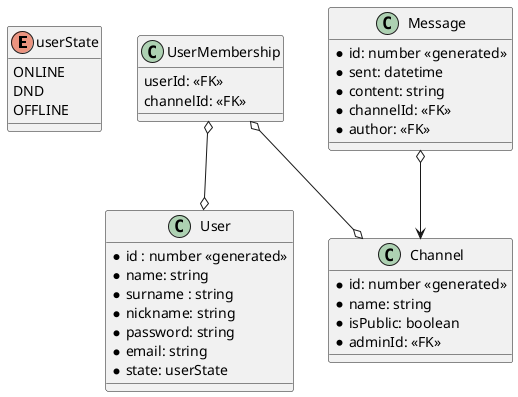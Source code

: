 @startuml lala


enum userState {
    ONLINE
    DND
    OFFLINE
}

Class "User" as rUser {
    * id : number <<generated>>
    * name: string
    * surname : string
    * nickname: string
    * password: string
    * email: string
    * state: userState
}

class "Message" as rMessage {
    * id: number <<generated>>
    * sent: datetime
    * content: string
    * channelId: <<FK>>
    * author: <<FK>>
}

class "Channel" as rChannel {
    * id: number <<generated>>
    * name: string
    * isPublic: boolean
    * adminId: <<FK>>
}

Class "UserMembership" as rUserMembership {
    userId: <<FK>>
    channelId: <<FK>>
}

rUserMembership o--o rUser
rUserMembership o--o rChannel
rMessage o--> rChannel

@enduml

